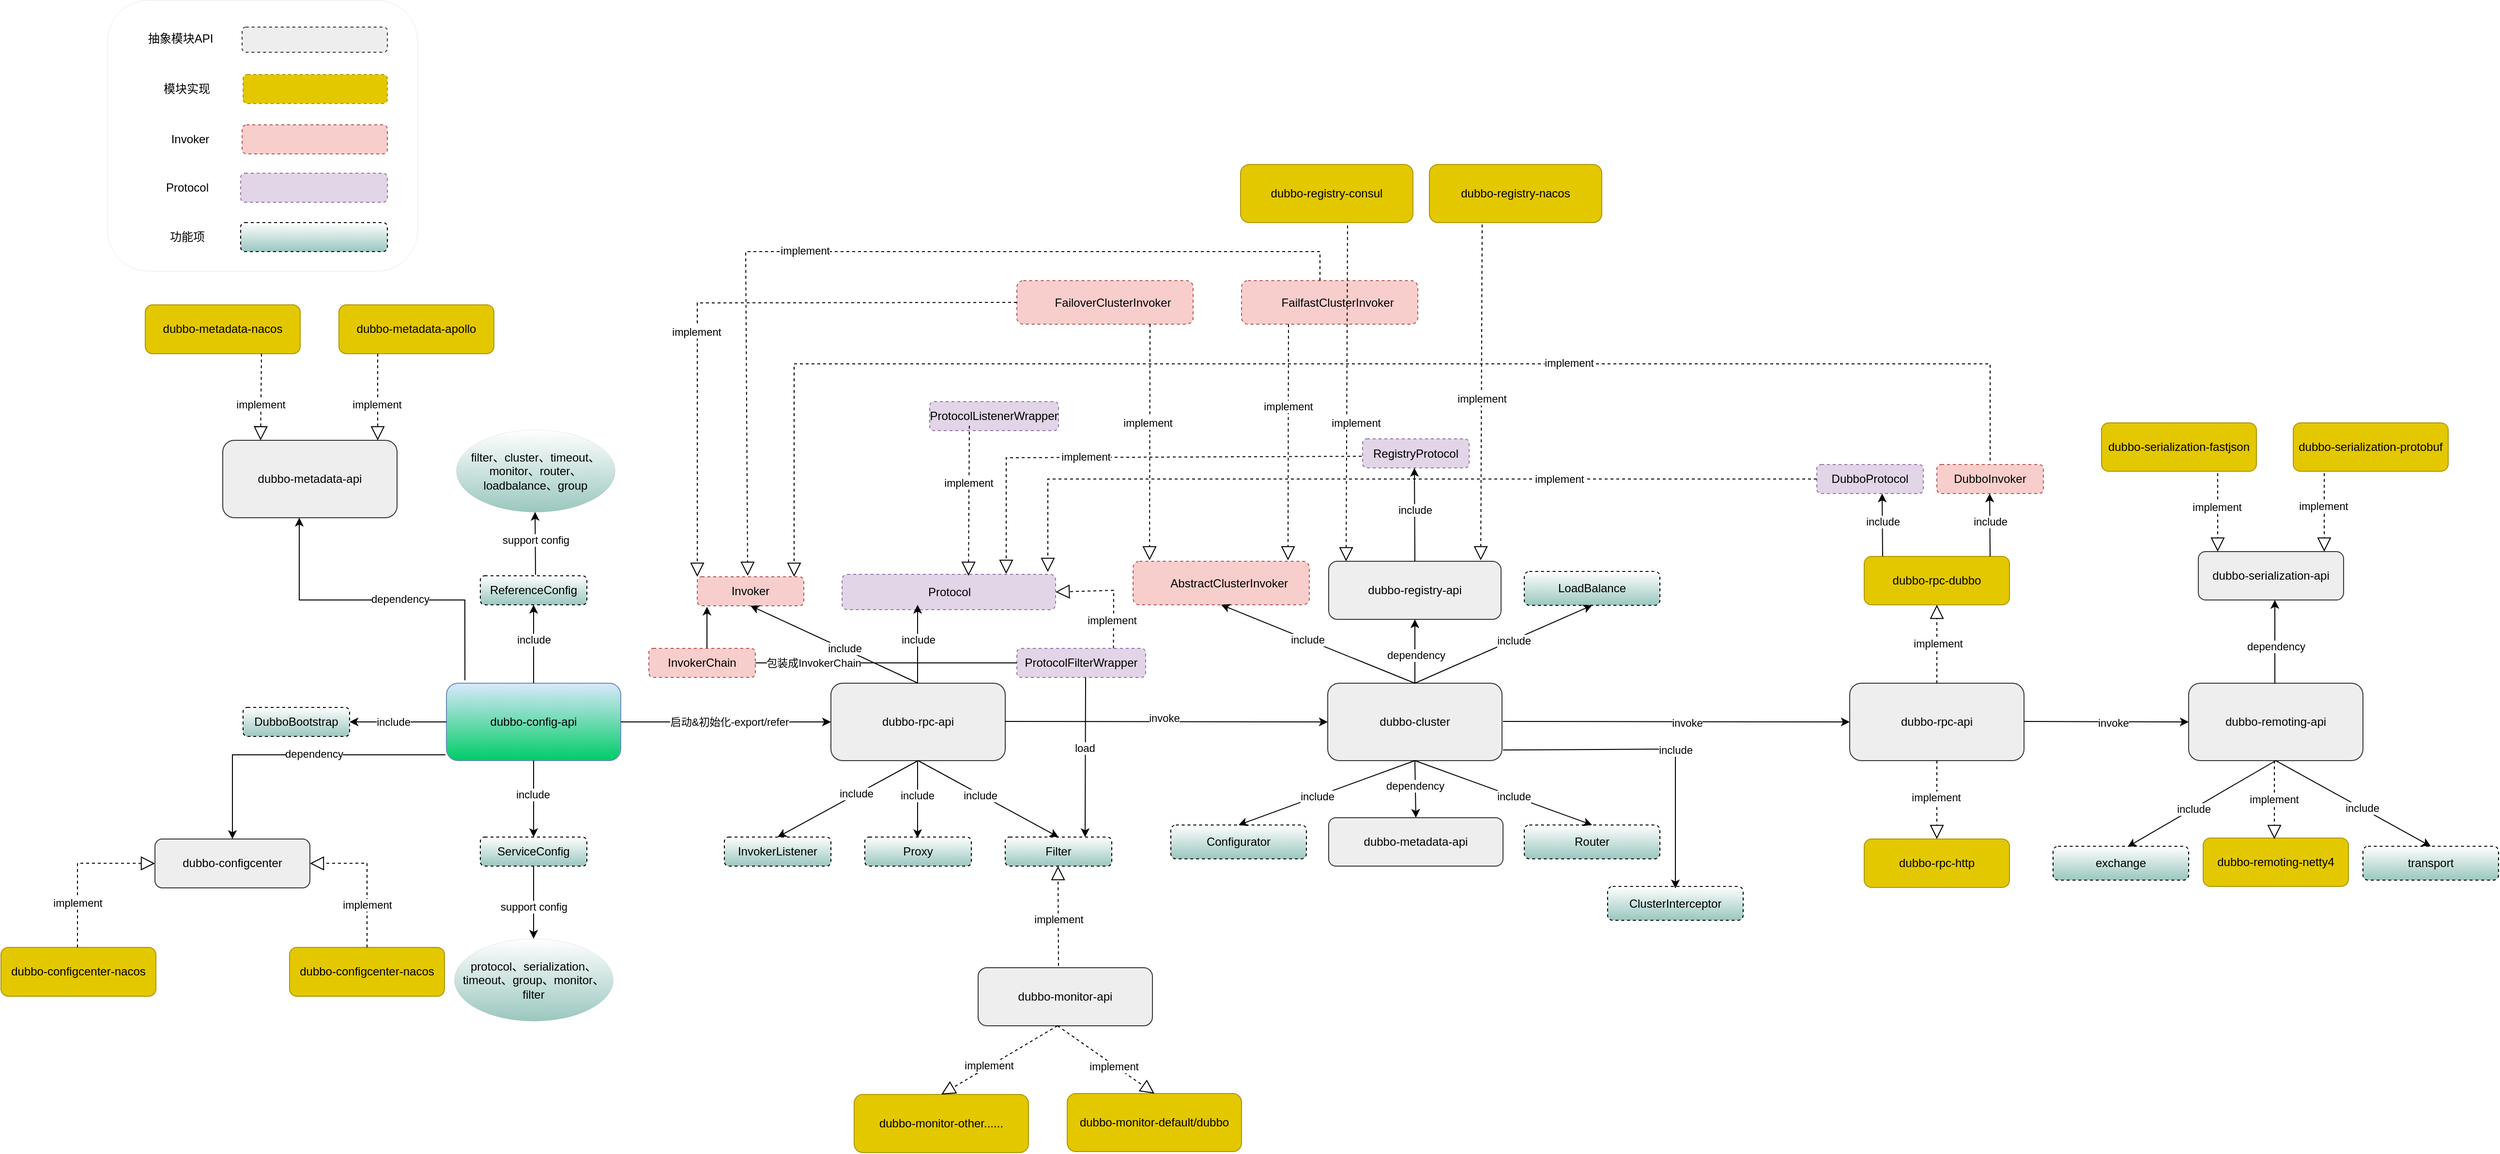 <mxfile version="20.6.0" type="github">
  <diagram id="ZjGpU4D9dsk0vhYfb42c" name="第 1 页">
    <mxGraphModel dx="2843" dy="1129" grid="1" gridSize="10" guides="1" tooltips="1" connect="1" arrows="1" fold="1" page="1" pageScale="1" pageWidth="827" pageHeight="1169" math="0" shadow="0">
      <root>
        <mxCell id="0" />
        <mxCell id="1" parent="0" />
        <mxCell id="iVxKkr2CtesMYXWZ3AcV-189" value="" style="rounded=1;whiteSpace=wrap;html=1;dashed=1;strokeWidth=0;fillColor=none;strokeColor=default;" vertex="1" parent="1">
          <mxGeometry x="31" y="140" width="320" height="280" as="geometry" />
        </mxCell>
        <mxCell id="iVxKkr2CtesMYXWZ3AcV-1" value="dubbo-cluster" style="rounded=1;whiteSpace=wrap;html=1;fillColor=#eeeeee;strokeColor=#36393d;" vertex="1" parent="1">
          <mxGeometry x="1291" y="846" width="180" height="80" as="geometry" />
        </mxCell>
        <mxCell id="iVxKkr2CtesMYXWZ3AcV-4" value="dubbo-config-api" style="rounded=1;whiteSpace=wrap;html=1;fillColor=#dae8fc;strokeColor=#6c8ebf;gradientColor=#00CC66;" vertex="1" parent="1">
          <mxGeometry x="381" y="846" width="180" height="80" as="geometry" />
        </mxCell>
        <mxCell id="iVxKkr2CtesMYXWZ3AcV-5" value="dubbo-configcenter" style="rounded=1;whiteSpace=wrap;html=1;fillColor=#eeeeee;strokeColor=#36393d;" vertex="1" parent="1">
          <mxGeometry x="80" y="1007" width="160" height="50.5" as="geometry" />
        </mxCell>
        <mxCell id="iVxKkr2CtesMYXWZ3AcV-6" value="dubbo-metadata-api" style="rounded=1;whiteSpace=wrap;html=1;fillColor=#eeeeee;strokeColor=#36393d;" vertex="1" parent="1">
          <mxGeometry x="150" y="595" width="180" height="80" as="geometry" />
        </mxCell>
        <mxCell id="iVxKkr2CtesMYXWZ3AcV-9" value="dubbo-rpc-api" style="rounded=1;whiteSpace=wrap;html=1;fillColor=#eeeeee;strokeColor=#36393d;" vertex="1" parent="1">
          <mxGeometry x="1830" y="846" width="180" height="80" as="geometry" />
        </mxCell>
        <mxCell id="iVxKkr2CtesMYXWZ3AcV-10" value="dubbo-rpc-api" style="rounded=1;whiteSpace=wrap;html=1;fillColor=#eeeeee;strokeColor=#36393d;" vertex="1" parent="1">
          <mxGeometry x="778" y="846" width="180" height="80" as="geometry" />
        </mxCell>
        <mxCell id="iVxKkr2CtesMYXWZ3AcV-15" value="ReferenceConfig" style="rounded=1;whiteSpace=wrap;html=1;dashed=1;gradientColor=#9AC7BF;" vertex="1" parent="1">
          <mxGeometry x="416" y="735" width="110" height="30" as="geometry" />
        </mxCell>
        <mxCell id="iVxKkr2CtesMYXWZ3AcV-19" value="" style="endArrow=classic;html=1;rounded=0;exitX=1;exitY=0.5;exitDx=0;exitDy=0;entryX=0;entryY=0.5;entryDx=0;entryDy=0;" edge="1" parent="1" target="iVxKkr2CtesMYXWZ3AcV-10">
          <mxGeometry width="50" height="50" relative="1" as="geometry">
            <mxPoint x="561" y="886" as="sourcePoint" />
            <mxPoint x="671" y="886" as="targetPoint" />
          </mxGeometry>
        </mxCell>
        <mxCell id="iVxKkr2CtesMYXWZ3AcV-93" value="启动&amp;amp;初始化-export/refer" style="edgeLabel;html=1;align=center;verticalAlign=middle;resizable=0;points=[];" vertex="1" connectable="0" parent="iVxKkr2CtesMYXWZ3AcV-19">
          <mxGeometry x="0.032" relative="1" as="geometry">
            <mxPoint as="offset" />
          </mxGeometry>
        </mxCell>
        <mxCell id="iVxKkr2CtesMYXWZ3AcV-20" value="ServiceConfig" style="rounded=1;whiteSpace=wrap;html=1;dashed=1;gradientColor=#9AC7BF;" vertex="1" parent="1">
          <mxGeometry x="416" y="1005" width="110" height="30" as="geometry" />
        </mxCell>
        <mxCell id="iVxKkr2CtesMYXWZ3AcV-21" value="Protocol" style="rounded=1;whiteSpace=wrap;html=1;dashed=1;fillColor=#e1d5e7;strokeColor=#9673a6;" vertex="1" parent="1">
          <mxGeometry x="789.5" y="733.5" width="220.5" height="36.5" as="geometry" />
        </mxCell>
        <mxCell id="iVxKkr2CtesMYXWZ3AcV-22" value="Proxy" style="rounded=1;whiteSpace=wrap;html=1;dashed=1;gradientColor=#9AC7BF;" vertex="1" parent="1">
          <mxGeometry x="813" y="1005" width="110" height="30" as="geometry" />
        </mxCell>
        <mxCell id="iVxKkr2CtesMYXWZ3AcV-23" value="" style="endArrow=classic;html=1;rounded=0;exitX=1;exitY=0.5;exitDx=0;exitDy=0;entryX=0;entryY=0.5;entryDx=0;entryDy=0;" edge="1" parent="1" target="iVxKkr2CtesMYXWZ3AcV-1">
          <mxGeometry width="50" height="50" relative="1" as="geometry">
            <mxPoint x="958" y="885.5" as="sourcePoint" />
            <mxPoint x="1068" y="885.5" as="targetPoint" />
          </mxGeometry>
        </mxCell>
        <mxCell id="iVxKkr2CtesMYXWZ3AcV-94" value="invoke" style="edgeLabel;html=1;align=center;verticalAlign=middle;resizable=0;points=[];" vertex="1" connectable="0" parent="iVxKkr2CtesMYXWZ3AcV-23">
          <mxGeometry x="-0.015" y="4" relative="1" as="geometry">
            <mxPoint as="offset" />
          </mxGeometry>
        </mxCell>
        <mxCell id="iVxKkr2CtesMYXWZ3AcV-25" value="" style="endArrow=classic;html=1;rounded=0;entryX=0.5;entryY=1;entryDx=0;entryDy=0;exitX=0.5;exitY=0;exitDx=0;exitDy=0;" edge="1" parent="1" source="iVxKkr2CtesMYXWZ3AcV-4" target="iVxKkr2CtesMYXWZ3AcV-15">
          <mxGeometry width="50" height="50" relative="1" as="geometry">
            <mxPoint x="461" y="855" as="sourcePoint" />
            <mxPoint x="511" y="805" as="targetPoint" />
          </mxGeometry>
        </mxCell>
        <mxCell id="iVxKkr2CtesMYXWZ3AcV-26" value="include" style="edgeLabel;html=1;align=center;verticalAlign=middle;resizable=0;points=[];" vertex="1" connectable="0" parent="iVxKkr2CtesMYXWZ3AcV-25">
          <mxGeometry x="0.111" relative="1" as="geometry">
            <mxPoint as="offset" />
          </mxGeometry>
        </mxCell>
        <mxCell id="iVxKkr2CtesMYXWZ3AcV-27" value="" style="endArrow=classic;html=1;rounded=0;exitX=0.5;exitY=1;exitDx=0;exitDy=0;entryX=0.5;entryY=0;entryDx=0;entryDy=0;" edge="1" parent="1" source="iVxKkr2CtesMYXWZ3AcV-4" target="iVxKkr2CtesMYXWZ3AcV-20">
          <mxGeometry width="50" height="50" relative="1" as="geometry">
            <mxPoint x="431" y="1055" as="sourcePoint" />
            <mxPoint x="481" y="1005" as="targetPoint" />
          </mxGeometry>
        </mxCell>
        <mxCell id="iVxKkr2CtesMYXWZ3AcV-28" value="include" style="edgeLabel;html=1;align=center;verticalAlign=middle;resizable=0;points=[];" vertex="1" connectable="0" parent="iVxKkr2CtesMYXWZ3AcV-27">
          <mxGeometry x="-0.114" y="-1" relative="1" as="geometry">
            <mxPoint as="offset" />
          </mxGeometry>
        </mxCell>
        <mxCell id="iVxKkr2CtesMYXWZ3AcV-29" value="DubboBootstrap" style="rounded=1;whiteSpace=wrap;html=1;dashed=1;gradientColor=#9AC7BF;" vertex="1" parent="1">
          <mxGeometry x="171" y="871" width="110" height="30" as="geometry" />
        </mxCell>
        <mxCell id="iVxKkr2CtesMYXWZ3AcV-30" value="" style="endArrow=classic;html=1;rounded=0;entryX=1;entryY=0.5;entryDx=0;entryDy=0;exitX=0;exitY=0.5;exitDx=0;exitDy=0;" edge="1" parent="1" source="iVxKkr2CtesMYXWZ3AcV-4" target="iVxKkr2CtesMYXWZ3AcV-29">
          <mxGeometry width="50" height="50" relative="1" as="geometry">
            <mxPoint x="481" y="856" as="sourcePoint" />
            <mxPoint x="481" y="775" as="targetPoint" />
          </mxGeometry>
        </mxCell>
        <mxCell id="iVxKkr2CtesMYXWZ3AcV-31" value="include" style="edgeLabel;html=1;align=center;verticalAlign=middle;resizable=0;points=[];" vertex="1" connectable="0" parent="iVxKkr2CtesMYXWZ3AcV-30">
          <mxGeometry x="0.111" relative="1" as="geometry">
            <mxPoint as="offset" />
          </mxGeometry>
        </mxCell>
        <mxCell id="iVxKkr2CtesMYXWZ3AcV-32" value="" style="endArrow=classic;html=1;rounded=0;entryX=0.5;entryY=1;entryDx=0;entryDy=0;exitX=0.5;exitY=0;exitDx=0;exitDy=0;" edge="1" parent="1">
          <mxGeometry width="50" height="50" relative="1" as="geometry">
            <mxPoint x="867.5" y="846" as="sourcePoint" />
            <mxPoint x="867.5" y="765" as="targetPoint" />
          </mxGeometry>
        </mxCell>
        <mxCell id="iVxKkr2CtesMYXWZ3AcV-33" value="include" style="edgeLabel;html=1;align=center;verticalAlign=middle;resizable=0;points=[];" vertex="1" connectable="0" parent="iVxKkr2CtesMYXWZ3AcV-32">
          <mxGeometry x="0.111" relative="1" as="geometry">
            <mxPoint as="offset" />
          </mxGeometry>
        </mxCell>
        <mxCell id="iVxKkr2CtesMYXWZ3AcV-34" value="" style="endArrow=classic;html=1;rounded=0;exitX=0.5;exitY=1;exitDx=0;exitDy=0;entryX=0.5;entryY=0;entryDx=0;entryDy=0;" edge="1" parent="1">
          <mxGeometry width="50" height="50" relative="1" as="geometry">
            <mxPoint x="867.5" y="927" as="sourcePoint" />
            <mxPoint x="867.5" y="1006" as="targetPoint" />
          </mxGeometry>
        </mxCell>
        <mxCell id="iVxKkr2CtesMYXWZ3AcV-35" value="include" style="edgeLabel;html=1;align=center;verticalAlign=middle;resizable=0;points=[];" vertex="1" connectable="0" parent="iVxKkr2CtesMYXWZ3AcV-34">
          <mxGeometry x="-0.114" y="-1" relative="1" as="geometry">
            <mxPoint as="offset" />
          </mxGeometry>
        </mxCell>
        <mxCell id="iVxKkr2CtesMYXWZ3AcV-36" value="InvokerListener" style="rounded=1;whiteSpace=wrap;html=1;dashed=1;gradientColor=#9AC7BF;" vertex="1" parent="1">
          <mxGeometry x="668" y="1005" width="110" height="30" as="geometry" />
        </mxCell>
        <mxCell id="iVxKkr2CtesMYXWZ3AcV-37" value="" style="endArrow=classic;html=1;rounded=0;entryX=0.5;entryY=0;entryDx=0;entryDy=0;exitX=0.5;exitY=1;exitDx=0;exitDy=0;" edge="1" parent="1" source="iVxKkr2CtesMYXWZ3AcV-10" target="iVxKkr2CtesMYXWZ3AcV-36">
          <mxGeometry width="50" height="50" relative="1" as="geometry">
            <mxPoint x="860" y="930" as="sourcePoint" />
            <mxPoint x="877.5" y="1016" as="targetPoint" />
          </mxGeometry>
        </mxCell>
        <mxCell id="iVxKkr2CtesMYXWZ3AcV-38" value="include" style="edgeLabel;html=1;align=center;verticalAlign=middle;resizable=0;points=[];" vertex="1" connectable="0" parent="iVxKkr2CtesMYXWZ3AcV-37">
          <mxGeometry x="-0.114" y="-1" relative="1" as="geometry">
            <mxPoint as="offset" />
          </mxGeometry>
        </mxCell>
        <mxCell id="iVxKkr2CtesMYXWZ3AcV-39" value="Filter" style="rounded=1;whiteSpace=wrap;html=1;dashed=1;gradientColor=#9AC7BF;" vertex="1" parent="1">
          <mxGeometry x="958" y="1005" width="110" height="30" as="geometry" />
        </mxCell>
        <mxCell id="iVxKkr2CtesMYXWZ3AcV-40" value="" style="endArrow=classic;html=1;rounded=0;entryX=0.5;entryY=0;entryDx=0;entryDy=0;exitX=0.5;exitY=1;exitDx=0;exitDy=0;" edge="1" parent="1" source="iVxKkr2CtesMYXWZ3AcV-10" target="iVxKkr2CtesMYXWZ3AcV-39">
          <mxGeometry width="50" height="50" relative="1" as="geometry">
            <mxPoint x="878" y="936" as="sourcePoint" />
            <mxPoint x="733" y="1015" as="targetPoint" />
          </mxGeometry>
        </mxCell>
        <mxCell id="iVxKkr2CtesMYXWZ3AcV-41" value="include" style="edgeLabel;html=1;align=center;verticalAlign=middle;resizable=0;points=[];" vertex="1" connectable="0" parent="iVxKkr2CtesMYXWZ3AcV-40">
          <mxGeometry x="-0.114" y="-1" relative="1" as="geometry">
            <mxPoint as="offset" />
          </mxGeometry>
        </mxCell>
        <mxCell id="iVxKkr2CtesMYXWZ3AcV-42" value="dubbo-registry-api" style="rounded=1;whiteSpace=wrap;html=1;fillColor=#eeeeee;strokeColor=#36393d;" vertex="1" parent="1">
          <mxGeometry x="1292" y="720" width="178" height="60" as="geometry" />
        </mxCell>
        <mxCell id="iVxKkr2CtesMYXWZ3AcV-43" value="" style="endArrow=classic;html=1;rounded=0;entryX=0.5;entryY=1;entryDx=0;entryDy=0;exitX=0.5;exitY=0;exitDx=0;exitDy=0;" edge="1" parent="1" source="iVxKkr2CtesMYXWZ3AcV-1" target="iVxKkr2CtesMYXWZ3AcV-42">
          <mxGeometry width="50" height="50" relative="1" as="geometry">
            <mxPoint x="1380" y="840" as="sourcePoint" />
            <mxPoint x="1245" y="1015" as="targetPoint" />
          </mxGeometry>
        </mxCell>
        <mxCell id="iVxKkr2CtesMYXWZ3AcV-44" value="dependency" style="edgeLabel;html=1;align=center;verticalAlign=middle;resizable=0;points=[];" vertex="1" connectable="0" parent="iVxKkr2CtesMYXWZ3AcV-43">
          <mxGeometry x="-0.114" y="-1" relative="1" as="geometry">
            <mxPoint as="offset" />
          </mxGeometry>
        </mxCell>
        <mxCell id="iVxKkr2CtesMYXWZ3AcV-45" value="dubbo-metadata-api" style="rounded=1;whiteSpace=wrap;html=1;fillColor=#eeeeee;strokeColor=#36393d;" vertex="1" parent="1">
          <mxGeometry x="1292" y="985" width="180" height="50" as="geometry" />
        </mxCell>
        <mxCell id="iVxKkr2CtesMYXWZ3AcV-46" value="" style="endArrow=classic;html=1;rounded=0;entryX=0.5;entryY=0;entryDx=0;entryDy=0;exitX=0.5;exitY=1;exitDx=0;exitDy=0;" edge="1" parent="1" source="iVxKkr2CtesMYXWZ3AcV-1" target="iVxKkr2CtesMYXWZ3AcV-45">
          <mxGeometry width="50" height="50" relative="1" as="geometry">
            <mxPoint x="1382" y="930" as="sourcePoint" />
            <mxPoint x="1390" y="790" as="targetPoint" />
          </mxGeometry>
        </mxCell>
        <mxCell id="iVxKkr2CtesMYXWZ3AcV-47" value="dependency" style="edgeLabel;html=1;align=center;verticalAlign=middle;resizable=0;points=[];" vertex="1" connectable="0" parent="iVxKkr2CtesMYXWZ3AcV-46">
          <mxGeometry x="-0.114" y="-1" relative="1" as="geometry">
            <mxPoint as="offset" />
          </mxGeometry>
        </mxCell>
        <mxCell id="iVxKkr2CtesMYXWZ3AcV-48" value="&amp;nbsp; &amp;nbsp; &amp;nbsp;AbstractClusterInvoker" style="rounded=1;whiteSpace=wrap;html=1;dashed=1;fillColor=#f8cecc;strokeColor=#b85450;" vertex="1" parent="1">
          <mxGeometry x="1090" y="720" width="182" height="45" as="geometry" />
        </mxCell>
        <mxCell id="iVxKkr2CtesMYXWZ3AcV-49" value="" style="endArrow=classic;html=1;rounded=0;entryX=0.5;entryY=1;entryDx=0;entryDy=0;exitX=0.5;exitY=0;exitDx=0;exitDy=0;" edge="1" parent="1" source="iVxKkr2CtesMYXWZ3AcV-1" target="iVxKkr2CtesMYXWZ3AcV-48">
          <mxGeometry width="50" height="50" relative="1" as="geometry">
            <mxPoint x="1382" y="840" as="sourcePoint" />
            <mxPoint x="989.5" y="775" as="targetPoint" />
          </mxGeometry>
        </mxCell>
        <mxCell id="iVxKkr2CtesMYXWZ3AcV-50" value="include" style="edgeLabel;html=1;align=center;verticalAlign=middle;resizable=0;points=[];" vertex="1" connectable="0" parent="iVxKkr2CtesMYXWZ3AcV-49">
          <mxGeometry x="0.111" relative="1" as="geometry">
            <mxPoint as="offset" />
          </mxGeometry>
        </mxCell>
        <mxCell id="iVxKkr2CtesMYXWZ3AcV-51" value="LoadBalance" style="rounded=1;whiteSpace=wrap;html=1;dashed=1;gradientColor=#9AC7BF;" vertex="1" parent="1">
          <mxGeometry x="1494" y="730.5" width="140" height="35" as="geometry" />
        </mxCell>
        <mxCell id="iVxKkr2CtesMYXWZ3AcV-52" value="" style="endArrow=classic;html=1;rounded=0;entryX=0.5;entryY=1;entryDx=0;entryDy=0;exitX=0.5;exitY=0;exitDx=0;exitDy=0;" edge="1" parent="1" source="iVxKkr2CtesMYXWZ3AcV-1" target="iVxKkr2CtesMYXWZ3AcV-51">
          <mxGeometry width="50" height="50" relative="1" as="geometry">
            <mxPoint x="1391" y="856" as="sourcePoint" />
            <mxPoint x="1212" y="775" as="targetPoint" />
          </mxGeometry>
        </mxCell>
        <mxCell id="iVxKkr2CtesMYXWZ3AcV-53" value="include" style="edgeLabel;html=1;align=center;verticalAlign=middle;resizable=0;points=[];" vertex="1" connectable="0" parent="iVxKkr2CtesMYXWZ3AcV-52">
          <mxGeometry x="0.111" relative="1" as="geometry">
            <mxPoint as="offset" />
          </mxGeometry>
        </mxCell>
        <mxCell id="iVxKkr2CtesMYXWZ3AcV-54" value="Router" style="rounded=1;whiteSpace=wrap;html=1;dashed=1;gradientColor=#9AC7BF;" vertex="1" parent="1">
          <mxGeometry x="1494" y="992.5" width="140" height="35" as="geometry" />
        </mxCell>
        <mxCell id="iVxKkr2CtesMYXWZ3AcV-55" value="" style="endArrow=classic;html=1;rounded=0;entryX=0.5;entryY=0;entryDx=0;entryDy=0;exitX=0.5;exitY=1;exitDx=0;exitDy=0;" edge="1" parent="1" source="iVxKkr2CtesMYXWZ3AcV-1" target="iVxKkr2CtesMYXWZ3AcV-54">
          <mxGeometry width="50" height="50" relative="1" as="geometry">
            <mxPoint x="1382" y="930" as="sourcePoint" />
            <mxPoint x="1574" y="775.5" as="targetPoint" />
          </mxGeometry>
        </mxCell>
        <mxCell id="iVxKkr2CtesMYXWZ3AcV-56" value="include" style="edgeLabel;html=1;align=center;verticalAlign=middle;resizable=0;points=[];" vertex="1" connectable="0" parent="iVxKkr2CtesMYXWZ3AcV-55">
          <mxGeometry x="0.111" relative="1" as="geometry">
            <mxPoint as="offset" />
          </mxGeometry>
        </mxCell>
        <mxCell id="iVxKkr2CtesMYXWZ3AcV-57" value="Configurator" style="rounded=1;whiteSpace=wrap;html=1;dashed=1;gradientColor=#9AC7BF;" vertex="1" parent="1">
          <mxGeometry x="1129" y="992.5" width="140" height="35" as="geometry" />
        </mxCell>
        <mxCell id="iVxKkr2CtesMYXWZ3AcV-58" value="" style="endArrow=classic;html=1;rounded=0;entryX=0.5;entryY=0;entryDx=0;entryDy=0;exitX=0.5;exitY=1;exitDx=0;exitDy=0;" edge="1" parent="1" source="iVxKkr2CtesMYXWZ3AcV-1" target="iVxKkr2CtesMYXWZ3AcV-57">
          <mxGeometry width="50" height="50" relative="1" as="geometry">
            <mxPoint x="1391" y="936" as="sourcePoint" />
            <mxPoint x="1574" y="1002.5" as="targetPoint" />
          </mxGeometry>
        </mxCell>
        <mxCell id="iVxKkr2CtesMYXWZ3AcV-59" value="include" style="edgeLabel;html=1;align=center;verticalAlign=middle;resizable=0;points=[];" vertex="1" connectable="0" parent="iVxKkr2CtesMYXWZ3AcV-58">
          <mxGeometry x="0.111" relative="1" as="geometry">
            <mxPoint as="offset" />
          </mxGeometry>
        </mxCell>
        <mxCell id="iVxKkr2CtesMYXWZ3AcV-60" value="ClusterInterceptor" style="rounded=1;whiteSpace=wrap;html=1;dashed=1;gradientColor=#9AC7BF;" vertex="1" parent="1">
          <mxGeometry x="1580" y="1056" width="140" height="35" as="geometry" />
        </mxCell>
        <mxCell id="iVxKkr2CtesMYXWZ3AcV-61" value="" style="endArrow=classic;html=1;rounded=0;exitX=1.006;exitY=0.888;exitDx=0;exitDy=0;exitPerimeter=0;" edge="1" parent="1">
          <mxGeometry width="50" height="50" relative="1" as="geometry">
            <mxPoint x="1472.08" y="915.04" as="sourcePoint" />
            <mxPoint x="1650" y="1058" as="targetPoint" />
            <Array as="points">
              <mxPoint x="1650" y="914" />
            </Array>
          </mxGeometry>
        </mxCell>
        <mxCell id="iVxKkr2CtesMYXWZ3AcV-62" value="include" style="edgeLabel;html=1;align=center;verticalAlign=middle;resizable=0;points=[];" vertex="1" connectable="0" parent="iVxKkr2CtesMYXWZ3AcV-61">
          <mxGeometry x="0.111" relative="1" as="geometry">
            <mxPoint as="offset" />
          </mxGeometry>
        </mxCell>
        <mxCell id="iVxKkr2CtesMYXWZ3AcV-63" value="" style="endArrow=classic;html=1;rounded=0;exitX=1;exitY=0.5;exitDx=0;exitDy=0;entryX=0;entryY=0.5;entryDx=0;entryDy=0;" edge="1" parent="1" target="iVxKkr2CtesMYXWZ3AcV-9">
          <mxGeometry width="50" height="50" relative="1" as="geometry">
            <mxPoint x="1472" y="885.5" as="sourcePoint" />
            <mxPoint x="1805" y="886" as="targetPoint" />
          </mxGeometry>
        </mxCell>
        <mxCell id="iVxKkr2CtesMYXWZ3AcV-95" value="invoke" style="edgeLabel;html=1;align=center;verticalAlign=middle;resizable=0;points=[];" vertex="1" connectable="0" parent="iVxKkr2CtesMYXWZ3AcV-63">
          <mxGeometry x="0.061" y="-1" relative="1" as="geometry">
            <mxPoint as="offset" />
          </mxGeometry>
        </mxCell>
        <mxCell id="iVxKkr2CtesMYXWZ3AcV-64" value="dubbo-remoting-api" style="rounded=1;whiteSpace=wrap;html=1;fillColor=#eeeeee;strokeColor=#36393d;" vertex="1" parent="1">
          <mxGeometry x="2180" y="846" width="180" height="80" as="geometry" />
        </mxCell>
        <mxCell id="iVxKkr2CtesMYXWZ3AcV-65" value="" style="endArrow=classic;html=1;rounded=0;exitX=0.5;exitY=0;exitDx=0;exitDy=0;" edge="1" parent="1">
          <mxGeometry width="50" height="50" relative="1" as="geometry">
            <mxPoint x="2269" y="846" as="sourcePoint" />
            <mxPoint x="2269" y="760" as="targetPoint" />
          </mxGeometry>
        </mxCell>
        <mxCell id="iVxKkr2CtesMYXWZ3AcV-66" value="dependency" style="edgeLabel;html=1;align=center;verticalAlign=middle;resizable=0;points=[];" vertex="1" connectable="0" parent="iVxKkr2CtesMYXWZ3AcV-65">
          <mxGeometry x="-0.114" y="-1" relative="1" as="geometry">
            <mxPoint as="offset" />
          </mxGeometry>
        </mxCell>
        <mxCell id="iVxKkr2CtesMYXWZ3AcV-67" value="" style="endArrow=classic;html=1;rounded=0;exitX=1;exitY=0.5;exitDx=0;exitDy=0;entryX=0;entryY=0.5;entryDx=0;entryDy=0;" edge="1" parent="1" target="iVxKkr2CtesMYXWZ3AcV-64">
          <mxGeometry width="50" height="50" relative="1" as="geometry">
            <mxPoint x="2010" y="885.5" as="sourcePoint" />
            <mxPoint x="2368" y="886" as="targetPoint" />
          </mxGeometry>
        </mxCell>
        <mxCell id="iVxKkr2CtesMYXWZ3AcV-96" value="invoke" style="edgeLabel;html=1;align=center;verticalAlign=middle;resizable=0;points=[];" vertex="1" connectable="0" parent="iVxKkr2CtesMYXWZ3AcV-67">
          <mxGeometry x="0.082" y="-1" relative="1" as="geometry">
            <mxPoint as="offset" />
          </mxGeometry>
        </mxCell>
        <mxCell id="iVxKkr2CtesMYXWZ3AcV-68" value="dubbo-rpc-dubbo" style="rounded=1;whiteSpace=wrap;html=1;fillColor=#e3c800;fontColor=#000000;strokeColor=#B09500;" vertex="1" parent="1">
          <mxGeometry x="1845" y="715" width="150" height="50" as="geometry" />
        </mxCell>
        <mxCell id="iVxKkr2CtesMYXWZ3AcV-69" value="dubbo-rpc-http" style="rounded=1;whiteSpace=wrap;html=1;fillColor=#e3c800;fontColor=#000000;strokeColor=#B09500;" vertex="1" parent="1">
          <mxGeometry x="1845" y="1007" width="150" height="50" as="geometry" />
        </mxCell>
        <mxCell id="iVxKkr2CtesMYXWZ3AcV-71" value="" style="endArrow=block;dashed=1;endFill=0;endSize=12;html=1;rounded=0;entryX=0.5;entryY=1;entryDx=0;entryDy=0;exitX=0.5;exitY=0;exitDx=0;exitDy=0;" edge="1" parent="1" source="iVxKkr2CtesMYXWZ3AcV-9" target="iVxKkr2CtesMYXWZ3AcV-68">
          <mxGeometry width="160" relative="1" as="geometry">
            <mxPoint x="1920" y="840" as="sourcePoint" />
            <mxPoint x="2080" y="840" as="targetPoint" />
          </mxGeometry>
        </mxCell>
        <mxCell id="iVxKkr2CtesMYXWZ3AcV-72" value="implement" style="edgeLabel;html=1;align=center;verticalAlign=middle;resizable=0;points=[];" vertex="1" connectable="0" parent="iVxKkr2CtesMYXWZ3AcV-71">
          <mxGeometry x="0.173" y="-1" relative="1" as="geometry">
            <mxPoint y="6" as="offset" />
          </mxGeometry>
        </mxCell>
        <mxCell id="iVxKkr2CtesMYXWZ3AcV-73" value="" style="endArrow=block;dashed=1;endFill=0;endSize=12;html=1;rounded=0;entryX=0.5;entryY=0;entryDx=0;entryDy=0;exitX=0.5;exitY=1;exitDx=0;exitDy=0;" edge="1" parent="1" source="iVxKkr2CtesMYXWZ3AcV-9" target="iVxKkr2CtesMYXWZ3AcV-69">
          <mxGeometry width="160" relative="1" as="geometry">
            <mxPoint x="1920" y="930" as="sourcePoint" />
            <mxPoint x="1930" y="775" as="targetPoint" />
          </mxGeometry>
        </mxCell>
        <mxCell id="iVxKkr2CtesMYXWZ3AcV-74" value="implement" style="edgeLabel;html=1;align=center;verticalAlign=middle;resizable=0;points=[];" vertex="1" connectable="0" parent="iVxKkr2CtesMYXWZ3AcV-73">
          <mxGeometry x="0.173" y="-1" relative="1" as="geometry">
            <mxPoint y="-10" as="offset" />
          </mxGeometry>
        </mxCell>
        <mxCell id="iVxKkr2CtesMYXWZ3AcV-76" value="dubbo-remoting-netty4" style="rounded=1;whiteSpace=wrap;html=1;fillColor=#e3c800;fontColor=#000000;strokeColor=#B09500;" vertex="1" parent="1">
          <mxGeometry x="2195" y="1006" width="150" height="50" as="geometry" />
        </mxCell>
        <mxCell id="iVxKkr2CtesMYXWZ3AcV-77" value="" style="endArrow=block;dashed=1;endFill=0;endSize=12;html=1;rounded=0;entryX=0.5;entryY=0;entryDx=0;entryDy=0;exitX=0.5;exitY=1;exitDx=0;exitDy=0;" edge="1" parent="1">
          <mxGeometry width="160" relative="1" as="geometry">
            <mxPoint x="2268.5" y="926" as="sourcePoint" />
            <mxPoint x="2268.5" y="1007" as="targetPoint" />
          </mxGeometry>
        </mxCell>
        <mxCell id="iVxKkr2CtesMYXWZ3AcV-78" value="implement" style="edgeLabel;html=1;align=center;verticalAlign=middle;resizable=0;points=[];" vertex="1" connectable="0" parent="iVxKkr2CtesMYXWZ3AcV-77">
          <mxGeometry x="0.173" y="-1" relative="1" as="geometry">
            <mxPoint y="-8" as="offset" />
          </mxGeometry>
        </mxCell>
        <mxCell id="iVxKkr2CtesMYXWZ3AcV-79" value="dubbo-serialization-api" style="rounded=1;whiteSpace=wrap;html=1;fillColor=#eeeeee;strokeColor=#36393d;" vertex="1" parent="1">
          <mxGeometry x="2190" y="710" width="150" height="50" as="geometry" />
        </mxCell>
        <mxCell id="iVxKkr2CtesMYXWZ3AcV-81" value="exchange" style="rounded=1;whiteSpace=wrap;html=1;dashed=1;gradientColor=#9AC7BF;" vertex="1" parent="1">
          <mxGeometry x="2040" y="1014.5" width="140" height="35" as="geometry" />
        </mxCell>
        <mxCell id="iVxKkr2CtesMYXWZ3AcV-82" value="" style="endArrow=classic;html=1;rounded=0;entryX=0.55;entryY=0.014;entryDx=0;entryDy=0;exitX=0.5;exitY=1;exitDx=0;exitDy=0;entryPerimeter=0;" edge="1" parent="1" source="iVxKkr2CtesMYXWZ3AcV-64" target="iVxKkr2CtesMYXWZ3AcV-81">
          <mxGeometry width="50" height="50" relative="1" as="geometry">
            <mxPoint x="1391" y="936" as="sourcePoint" />
            <mxPoint x="1574" y="1002.5" as="targetPoint" />
          </mxGeometry>
        </mxCell>
        <mxCell id="iVxKkr2CtesMYXWZ3AcV-83" value="include" style="edgeLabel;html=1;align=center;verticalAlign=middle;resizable=0;points=[];" vertex="1" connectable="0" parent="iVxKkr2CtesMYXWZ3AcV-82">
          <mxGeometry x="0.111" relative="1" as="geometry">
            <mxPoint as="offset" />
          </mxGeometry>
        </mxCell>
        <mxCell id="iVxKkr2CtesMYXWZ3AcV-84" value="transport" style="rounded=1;whiteSpace=wrap;html=1;dashed=1;gradientColor=#9AC7BF;" vertex="1" parent="1">
          <mxGeometry x="2360" y="1014.5" width="140" height="35" as="geometry" />
        </mxCell>
        <mxCell id="iVxKkr2CtesMYXWZ3AcV-85" value="" style="endArrow=classic;html=1;rounded=0;entryX=0.5;entryY=0;entryDx=0;entryDy=0;exitX=0.5;exitY=1;exitDx=0;exitDy=0;" edge="1" parent="1" source="iVxKkr2CtesMYXWZ3AcV-64" target="iVxKkr2CtesMYXWZ3AcV-84">
          <mxGeometry width="50" height="50" relative="1" as="geometry">
            <mxPoint x="2280" y="936" as="sourcePoint" />
            <mxPoint x="2127" y="1024.99" as="targetPoint" />
          </mxGeometry>
        </mxCell>
        <mxCell id="iVxKkr2CtesMYXWZ3AcV-86" value="include" style="edgeLabel;html=1;align=center;verticalAlign=middle;resizable=0;points=[];" vertex="1" connectable="0" parent="iVxKkr2CtesMYXWZ3AcV-85">
          <mxGeometry x="0.111" relative="1" as="geometry">
            <mxPoint as="offset" />
          </mxGeometry>
        </mxCell>
        <mxCell id="iVxKkr2CtesMYXWZ3AcV-87" value="filter、cluster、timeout、monitor、router、loadbalance、group" style="ellipse;whiteSpace=wrap;html=1;strokeWidth=0;gradientColor=#9AC7BF;" vertex="1" parent="1">
          <mxGeometry x="391" y="584" width="164" height="85" as="geometry" />
        </mxCell>
        <mxCell id="iVxKkr2CtesMYXWZ3AcV-88" value="protocol、serialization、timeout、group、monitor、filter" style="ellipse;whiteSpace=wrap;html=1;strokeWidth=0;gradientColor=#9AC7BF;" vertex="1" parent="1">
          <mxGeometry x="389" y="1110" width="164" height="85" as="geometry" />
        </mxCell>
        <mxCell id="iVxKkr2CtesMYXWZ3AcV-89" value="" style="endArrow=classic;html=1;rounded=0;entryX=0.5;entryY=1;entryDx=0;entryDy=0;" edge="1" parent="1">
          <mxGeometry width="50" height="50" relative="1" as="geometry">
            <mxPoint x="473" y="734" as="sourcePoint" />
            <mxPoint x="472.5" y="669" as="targetPoint" />
          </mxGeometry>
        </mxCell>
        <mxCell id="iVxKkr2CtesMYXWZ3AcV-90" value="support config" style="edgeLabel;html=1;align=center;verticalAlign=middle;resizable=0;points=[];" vertex="1" connectable="0" parent="iVxKkr2CtesMYXWZ3AcV-89">
          <mxGeometry x="0.111" relative="1" as="geometry">
            <mxPoint as="offset" />
          </mxGeometry>
        </mxCell>
        <mxCell id="iVxKkr2CtesMYXWZ3AcV-91" value="" style="endArrow=classic;html=1;rounded=0;entryX=0.5;entryY=0;entryDx=0;entryDy=0;exitX=0.5;exitY=1;exitDx=0;exitDy=0;" edge="1" parent="1" source="iVxKkr2CtesMYXWZ3AcV-20" target="iVxKkr2CtesMYXWZ3AcV-88">
          <mxGeometry width="50" height="50" relative="1" as="geometry">
            <mxPoint x="540.5" y="1085" as="sourcePoint" />
            <mxPoint x="540" y="1020" as="targetPoint" />
          </mxGeometry>
        </mxCell>
        <mxCell id="iVxKkr2CtesMYXWZ3AcV-92" value="support config" style="edgeLabel;html=1;align=center;verticalAlign=middle;resizable=0;points=[];" vertex="1" connectable="0" parent="iVxKkr2CtesMYXWZ3AcV-91">
          <mxGeometry x="0.111" relative="1" as="geometry">
            <mxPoint as="offset" />
          </mxGeometry>
        </mxCell>
        <mxCell id="iVxKkr2CtesMYXWZ3AcV-97" value="dubbo-monitor-api" style="rounded=1;whiteSpace=wrap;html=1;fillColor=#eeeeee;strokeColor=#36393d;" vertex="1" parent="1">
          <mxGeometry x="930" y="1140" width="180" height="60" as="geometry" />
        </mxCell>
        <mxCell id="iVxKkr2CtesMYXWZ3AcV-100" value="dubbo-monitor-default/dubbo" style="rounded=1;whiteSpace=wrap;html=1;fillColor=#e3c800;fontColor=#000000;strokeColor=#B09500;" vertex="1" parent="1">
          <mxGeometry x="1022" y="1270" width="180" height="60" as="geometry" />
        </mxCell>
        <mxCell id="iVxKkr2CtesMYXWZ3AcV-103" value="dubbo-monitor-other......" style="rounded=1;whiteSpace=wrap;html=1;fillColor=#e3c800;fontColor=#000000;strokeColor=#B09500;" vertex="1" parent="1">
          <mxGeometry x="802" y="1271" width="180" height="60" as="geometry" />
        </mxCell>
        <mxCell id="iVxKkr2CtesMYXWZ3AcV-106" value="RegistryProtocol" style="rounded=1;whiteSpace=wrap;html=1;dashed=1;fillColor=#e1d5e7;strokeColor=#9673a6;" vertex="1" parent="1">
          <mxGeometry x="1327" y="593.5" width="110" height="30" as="geometry" />
        </mxCell>
        <mxCell id="iVxKkr2CtesMYXWZ3AcV-107" value="DubboProtocol" style="rounded=1;whiteSpace=wrap;html=1;dashed=1;fillColor=#e1d5e7;strokeColor=#9673a6;" vertex="1" parent="1">
          <mxGeometry x="1796" y="620" width="110" height="30" as="geometry" />
        </mxCell>
        <mxCell id="iVxKkr2CtesMYXWZ3AcV-108" value="ProtocolFilterWrapper" style="rounded=1;whiteSpace=wrap;html=1;dashed=1;fillColor=#e1d5e7;strokeColor=#9673a6;" vertex="1" parent="1">
          <mxGeometry x="970" y="810" width="133" height="30" as="geometry" />
        </mxCell>
        <mxCell id="iVxKkr2CtesMYXWZ3AcV-109" value="ProtocolListenerWrapper" style="rounded=1;whiteSpace=wrap;html=1;dashed=1;fillColor=#e1d5e7;strokeColor=#9673a6;" vertex="1" parent="1">
          <mxGeometry x="880" y="555" width="133" height="30" as="geometry" />
        </mxCell>
        <mxCell id="iVxKkr2CtesMYXWZ3AcV-110" value="Invoker" style="rounded=1;whiteSpace=wrap;html=1;dashed=1;fillColor=#f8cecc;strokeColor=#b85450;" vertex="1" parent="1">
          <mxGeometry x="640" y="736" width="110" height="30" as="geometry" />
        </mxCell>
        <mxCell id="iVxKkr2CtesMYXWZ3AcV-111" value="" style="endArrow=classic;html=1;rounded=0;entryX=0.5;entryY=1;entryDx=0;entryDy=0;exitX=0.5;exitY=0;exitDx=0;exitDy=0;" edge="1" parent="1" source="iVxKkr2CtesMYXWZ3AcV-10" target="iVxKkr2CtesMYXWZ3AcV-110">
          <mxGeometry width="50" height="50" relative="1" as="geometry">
            <mxPoint x="878" y="936" as="sourcePoint" />
            <mxPoint x="733" y="1015" as="targetPoint" />
          </mxGeometry>
        </mxCell>
        <mxCell id="iVxKkr2CtesMYXWZ3AcV-112" value="include" style="edgeLabel;html=1;align=center;verticalAlign=middle;resizable=0;points=[];" vertex="1" connectable="0" parent="iVxKkr2CtesMYXWZ3AcV-111">
          <mxGeometry x="-0.114" y="-1" relative="1" as="geometry">
            <mxPoint as="offset" />
          </mxGeometry>
        </mxCell>
        <mxCell id="iVxKkr2CtesMYXWZ3AcV-114" value="" style="endArrow=block;dashed=1;endFill=0;endSize=12;html=1;rounded=0;entryX=0.5;entryY=1;entryDx=0;entryDy=0;exitX=0.461;exitY=-0.033;exitDx=0;exitDy=0;exitPerimeter=0;" edge="1" parent="1" source="iVxKkr2CtesMYXWZ3AcV-97">
          <mxGeometry width="160" relative="1" as="geometry">
            <mxPoint x="1012.5" y="1116" as="sourcePoint" />
            <mxPoint x="1012.5" y="1035" as="targetPoint" />
          </mxGeometry>
        </mxCell>
        <mxCell id="iVxKkr2CtesMYXWZ3AcV-115" value="implement" style="edgeLabel;html=1;align=center;verticalAlign=middle;resizable=0;points=[];" vertex="1" connectable="0" parent="iVxKkr2CtesMYXWZ3AcV-114">
          <mxGeometry x="0.173" y="-1" relative="1" as="geometry">
            <mxPoint x="-1" y="12" as="offset" />
          </mxGeometry>
        </mxCell>
        <mxCell id="iVxKkr2CtesMYXWZ3AcV-116" value="" style="endArrow=block;dashed=1;endFill=0;endSize=12;html=1;rounded=0;entryX=0.5;entryY=0;entryDx=0;entryDy=0;exitX=0.5;exitY=1;exitDx=0;exitDy=0;" edge="1" parent="1" target="iVxKkr2CtesMYXWZ3AcV-103">
          <mxGeometry width="160" relative="1" as="geometry">
            <mxPoint x="1012" y="1200" as="sourcePoint" />
            <mxPoint x="901" y="1240" as="targetPoint" />
          </mxGeometry>
        </mxCell>
        <mxCell id="iVxKkr2CtesMYXWZ3AcV-117" value="implement" style="edgeLabel;html=1;align=center;verticalAlign=middle;resizable=0;points=[];" vertex="1" connectable="0" parent="iVxKkr2CtesMYXWZ3AcV-116">
          <mxGeometry x="0.173" y="-1" relative="1" as="geometry">
            <mxPoint as="offset" />
          </mxGeometry>
        </mxCell>
        <mxCell id="iVxKkr2CtesMYXWZ3AcV-118" value="" style="endArrow=block;dashed=1;endFill=0;endSize=12;html=1;rounded=0;entryX=0.5;entryY=0;entryDx=0;entryDy=0;exitX=0.5;exitY=1;exitDx=0;exitDy=0;" edge="1" parent="1" target="iVxKkr2CtesMYXWZ3AcV-100">
          <mxGeometry width="160" relative="1" as="geometry">
            <mxPoint x="1012" y="1200" as="sourcePoint" />
            <mxPoint x="902" y="1281" as="targetPoint" />
          </mxGeometry>
        </mxCell>
        <mxCell id="iVxKkr2CtesMYXWZ3AcV-119" value="implement" style="edgeLabel;html=1;align=center;verticalAlign=middle;resizable=0;points=[];" vertex="1" connectable="0" parent="iVxKkr2CtesMYXWZ3AcV-118">
          <mxGeometry x="0.173" y="-1" relative="1" as="geometry">
            <mxPoint as="offset" />
          </mxGeometry>
        </mxCell>
        <mxCell id="iVxKkr2CtesMYXWZ3AcV-122" value="" style="endArrow=block;dashed=1;endFill=0;endSize=12;html=1;rounded=0;exitX=0;exitY=0.5;exitDx=0;exitDy=0;" edge="1" parent="1" source="iVxKkr2CtesMYXWZ3AcV-107">
          <mxGeometry width="160" relative="1" as="geometry">
            <mxPoint x="1002" y="658" as="sourcePoint" />
            <mxPoint x="1002" y="731" as="targetPoint" />
            <Array as="points">
              <mxPoint x="1002" y="635" />
            </Array>
          </mxGeometry>
        </mxCell>
        <mxCell id="iVxKkr2CtesMYXWZ3AcV-123" value="implement" style="edgeLabel;html=1;align=center;verticalAlign=middle;resizable=0;points=[];" vertex="1" connectable="0" parent="iVxKkr2CtesMYXWZ3AcV-122">
          <mxGeometry x="0.173" y="-1" relative="1" as="geometry">
            <mxPoint x="256" y="1" as="offset" />
          </mxGeometry>
        </mxCell>
        <mxCell id="iVxKkr2CtesMYXWZ3AcV-124" value="" style="endArrow=block;dashed=1;endFill=0;endSize=12;html=1;rounded=0;exitX=0;exitY=0.5;exitDx=0;exitDy=0;" edge="1" parent="1">
          <mxGeometry width="160" relative="1" as="geometry">
            <mxPoint x="1326" y="611.5" as="sourcePoint" />
            <mxPoint x="959" y="733" as="targetPoint" />
            <Array as="points">
              <mxPoint x="959" y="613" />
            </Array>
          </mxGeometry>
        </mxCell>
        <mxCell id="iVxKkr2CtesMYXWZ3AcV-125" value="implement" style="edgeLabel;html=1;align=center;verticalAlign=middle;resizable=0;points=[];" vertex="1" connectable="0" parent="iVxKkr2CtesMYXWZ3AcV-124">
          <mxGeometry x="0.173" y="-1" relative="1" as="geometry">
            <mxPoint as="offset" />
          </mxGeometry>
        </mxCell>
        <mxCell id="iVxKkr2CtesMYXWZ3AcV-126" value="" style="endArrow=block;dashed=1;endFill=0;endSize=12;html=1;rounded=0;exitX=0.308;exitY=1;exitDx=0;exitDy=0;entryX=0.592;entryY=0.178;entryDx=0;entryDy=0;entryPerimeter=0;exitPerimeter=0;" edge="1" parent="1">
          <mxGeometry width="160" relative="1" as="geometry">
            <mxPoint x="920.964" y="580" as="sourcePoint" />
            <mxPoint x="920.036" y="734.997" as="targetPoint" />
          </mxGeometry>
        </mxCell>
        <mxCell id="iVxKkr2CtesMYXWZ3AcV-127" value="implement" style="edgeLabel;html=1;align=center;verticalAlign=middle;resizable=0;points=[];" vertex="1" connectable="0" parent="iVxKkr2CtesMYXWZ3AcV-126">
          <mxGeometry x="0.173" y="-1" relative="1" as="geometry">
            <mxPoint y="-32" as="offset" />
          </mxGeometry>
        </mxCell>
        <mxCell id="iVxKkr2CtesMYXWZ3AcV-128" value="" style="endArrow=block;dashed=1;endFill=0;endSize=12;html=1;rounded=0;exitX=0.75;exitY=0;exitDx=0;exitDy=0;entryX=1;entryY=0.5;entryDx=0;entryDy=0;" edge="1" parent="1" source="iVxKkr2CtesMYXWZ3AcV-108" target="iVxKkr2CtesMYXWZ3AcV-21">
          <mxGeometry width="160" relative="1" as="geometry">
            <mxPoint x="793.5" y="584" as="sourcePoint" />
            <mxPoint x="849.625" y="733.5" as="targetPoint" />
            <Array as="points">
              <mxPoint x="1070" y="750" />
            </Array>
          </mxGeometry>
        </mxCell>
        <mxCell id="iVxKkr2CtesMYXWZ3AcV-129" value="implement" style="edgeLabel;html=1;align=center;verticalAlign=middle;resizable=0;points=[];" vertex="1" connectable="0" parent="iVxKkr2CtesMYXWZ3AcV-128">
          <mxGeometry x="0.173" y="-1" relative="1" as="geometry">
            <mxPoint x="8" y="31" as="offset" />
          </mxGeometry>
        </mxCell>
        <mxCell id="iVxKkr2CtesMYXWZ3AcV-131" value="DubboInvoker" style="rounded=1;whiteSpace=wrap;html=1;dashed=1;fillColor=#f8cecc;strokeColor=#b85450;" vertex="1" parent="1">
          <mxGeometry x="1920" y="620" width="110" height="30" as="geometry" />
        </mxCell>
        <mxCell id="iVxKkr2CtesMYXWZ3AcV-132" value="" style="endArrow=classic;html=1;rounded=0;entryX=0.5;entryY=1;entryDx=0;entryDy=0;exitX=0.5;exitY=0;exitDx=0;exitDy=0;" edge="1" parent="1">
          <mxGeometry width="50" height="50" relative="1" as="geometry">
            <mxPoint x="1975" y="715" as="sourcePoint" />
            <mxPoint x="1974.5" y="650" as="targetPoint" />
          </mxGeometry>
        </mxCell>
        <mxCell id="iVxKkr2CtesMYXWZ3AcV-133" value="include" style="edgeLabel;html=1;align=center;verticalAlign=middle;resizable=0;points=[];" vertex="1" connectable="0" parent="iVxKkr2CtesMYXWZ3AcV-132">
          <mxGeometry x="0.111" relative="1" as="geometry">
            <mxPoint as="offset" />
          </mxGeometry>
        </mxCell>
        <mxCell id="iVxKkr2CtesMYXWZ3AcV-134" value="" style="endArrow=classic;html=1;rounded=0;entryX=0.5;entryY=1;entryDx=0;entryDy=0;exitX=0.5;exitY=0;exitDx=0;exitDy=0;" edge="1" parent="1">
          <mxGeometry width="50" height="50" relative="1" as="geometry">
            <mxPoint x="1864" y="715" as="sourcePoint" />
            <mxPoint x="1863.5" y="650" as="targetPoint" />
          </mxGeometry>
        </mxCell>
        <mxCell id="iVxKkr2CtesMYXWZ3AcV-135" value="include" style="edgeLabel;html=1;align=center;verticalAlign=middle;resizable=0;points=[];" vertex="1" connectable="0" parent="iVxKkr2CtesMYXWZ3AcV-134">
          <mxGeometry x="0.111" relative="1" as="geometry">
            <mxPoint as="offset" />
          </mxGeometry>
        </mxCell>
        <mxCell id="iVxKkr2CtesMYXWZ3AcV-138" value="" style="endArrow=classic;html=1;rounded=0;entryX=0.5;entryY=1;entryDx=0;entryDy=0;exitX=0.5;exitY=0;exitDx=0;exitDy=0;" edge="1" parent="1" source="iVxKkr2CtesMYXWZ3AcV-42">
          <mxGeometry width="50" height="50" relative="1" as="geometry">
            <mxPoint x="1381" y="688.5" as="sourcePoint" />
            <mxPoint x="1380.5" y="623.5" as="targetPoint" />
          </mxGeometry>
        </mxCell>
        <mxCell id="iVxKkr2CtesMYXWZ3AcV-139" value="include" style="edgeLabel;html=1;align=center;verticalAlign=middle;resizable=0;points=[];" vertex="1" connectable="0" parent="iVxKkr2CtesMYXWZ3AcV-138">
          <mxGeometry x="0.111" relative="1" as="geometry">
            <mxPoint as="offset" />
          </mxGeometry>
        </mxCell>
        <mxCell id="iVxKkr2CtesMYXWZ3AcV-140" value="" style="endArrow=block;dashed=1;endFill=0;endSize=12;html=1;rounded=0;exitX=0.5;exitY=0;exitDx=0;exitDy=0;entryX=0.909;entryY=0.133;entryDx=0;entryDy=0;entryPerimeter=0;" edge="1" parent="1">
          <mxGeometry width="160" relative="1" as="geometry">
            <mxPoint x="1975" y="616" as="sourcePoint" />
            <mxPoint x="739.99" y="735.99" as="targetPoint" />
            <Array as="points">
              <mxPoint x="1975" y="516" />
              <mxPoint x="740" y="516" />
            </Array>
          </mxGeometry>
        </mxCell>
        <mxCell id="iVxKkr2CtesMYXWZ3AcV-141" value="implement" style="edgeLabel;html=1;align=center;verticalAlign=middle;resizable=0;points=[];" vertex="1" connectable="0" parent="iVxKkr2CtesMYXWZ3AcV-140">
          <mxGeometry x="0.173" y="-1" relative="1" as="geometry">
            <mxPoint x="377" as="offset" />
          </mxGeometry>
        </mxCell>
        <mxCell id="iVxKkr2CtesMYXWZ3AcV-142" value="dubbo-serialization-fastjson" style="rounded=1;whiteSpace=wrap;html=1;fillColor=#e3c800;fontColor=#000000;strokeColor=#B09500;" vertex="1" parent="1">
          <mxGeometry x="2090" y="577" width="160" height="50" as="geometry" />
        </mxCell>
        <mxCell id="iVxKkr2CtesMYXWZ3AcV-143" value="dubbo-serialization-protobuf" style="rounded=1;whiteSpace=wrap;html=1;fillColor=#e3c800;fontColor=#000000;strokeColor=#B09500;" vertex="1" parent="1">
          <mxGeometry x="2288" y="577" width="160" height="50" as="geometry" />
        </mxCell>
        <mxCell id="iVxKkr2CtesMYXWZ3AcV-144" value="" style="endArrow=block;dashed=1;endFill=0;endSize=12;html=1;rounded=0;entryX=0.5;entryY=0;entryDx=0;entryDy=0;exitX=0.5;exitY=1;exitDx=0;exitDy=0;" edge="1" parent="1">
          <mxGeometry width="160" relative="1" as="geometry">
            <mxPoint x="2210" y="629" as="sourcePoint" />
            <mxPoint x="2210" y="710" as="targetPoint" />
          </mxGeometry>
        </mxCell>
        <mxCell id="iVxKkr2CtesMYXWZ3AcV-145" value="implement" style="edgeLabel;html=1;align=center;verticalAlign=middle;resizable=0;points=[];" vertex="1" connectable="0" parent="iVxKkr2CtesMYXWZ3AcV-144">
          <mxGeometry x="0.173" y="-1" relative="1" as="geometry">
            <mxPoint y="-13" as="offset" />
          </mxGeometry>
        </mxCell>
        <mxCell id="iVxKkr2CtesMYXWZ3AcV-146" value="" style="endArrow=block;dashed=1;endFill=0;endSize=12;html=1;rounded=0;entryX=0.5;entryY=0;entryDx=0;entryDy=0;exitX=0.5;exitY=1;exitDx=0;exitDy=0;" edge="1" parent="1">
          <mxGeometry width="160" relative="1" as="geometry">
            <mxPoint x="2320" y="629" as="sourcePoint" />
            <mxPoint x="2320" y="710" as="targetPoint" />
          </mxGeometry>
        </mxCell>
        <mxCell id="iVxKkr2CtesMYXWZ3AcV-147" value="implement" style="edgeLabel;html=1;align=center;verticalAlign=middle;resizable=0;points=[];" vertex="1" connectable="0" parent="iVxKkr2CtesMYXWZ3AcV-146">
          <mxGeometry x="0.173" y="-1" relative="1" as="geometry">
            <mxPoint y="-14" as="offset" />
          </mxGeometry>
        </mxCell>
        <mxCell id="iVxKkr2CtesMYXWZ3AcV-148" value="" style="endArrow=classic;html=1;rounded=0;entryX=0.5;entryY=0;entryDx=0;entryDy=0;" edge="1" parent="1" target="iVxKkr2CtesMYXWZ3AcV-5">
          <mxGeometry width="50" height="50" relative="1" as="geometry">
            <mxPoint x="380" y="920" as="sourcePoint" />
            <mxPoint x="270" y="1000" as="targetPoint" />
            <Array as="points">
              <mxPoint x="160" y="920" />
            </Array>
          </mxGeometry>
        </mxCell>
        <mxCell id="iVxKkr2CtesMYXWZ3AcV-149" value="dependency" style="edgeLabel;html=1;align=center;verticalAlign=middle;resizable=0;points=[];" vertex="1" connectable="0" parent="iVxKkr2CtesMYXWZ3AcV-148">
          <mxGeometry x="-0.114" y="-1" relative="1" as="geometry">
            <mxPoint as="offset" />
          </mxGeometry>
        </mxCell>
        <mxCell id="iVxKkr2CtesMYXWZ3AcV-150" value="dubbo-configcenter-nacos" style="rounded=1;whiteSpace=wrap;html=1;fillColor=#e3c800;fontColor=#000000;strokeColor=#B09500;" vertex="1" parent="1">
          <mxGeometry x="-79" y="1119" width="160" height="50.5" as="geometry" />
        </mxCell>
        <mxCell id="iVxKkr2CtesMYXWZ3AcV-151" value="dubbo-configcenter-nacos" style="rounded=1;whiteSpace=wrap;html=1;fillColor=#e3c800;fontColor=#000000;strokeColor=#B09500;" vertex="1" parent="1">
          <mxGeometry x="219" y="1119" width="160" height="50.5" as="geometry" />
        </mxCell>
        <mxCell id="iVxKkr2CtesMYXWZ3AcV-152" value="" style="endArrow=block;dashed=1;endFill=0;endSize=12;html=1;rounded=0;entryX=0;entryY=0.5;entryDx=0;entryDy=0;exitX=0.461;exitY=-0.033;exitDx=0;exitDy=0;exitPerimeter=0;" edge="1" parent="1" target="iVxKkr2CtesMYXWZ3AcV-5">
          <mxGeometry width="160" relative="1" as="geometry">
            <mxPoint x="1.821e-14" y="1119" as="sourcePoint" />
            <mxPoint x="40.02" y="1032.25" as="targetPoint" />
            <Array as="points">
              <mxPoint x="0.02" y="1032" />
            </Array>
          </mxGeometry>
        </mxCell>
        <mxCell id="iVxKkr2CtesMYXWZ3AcV-153" value="implement" style="edgeLabel;html=1;align=center;verticalAlign=middle;resizable=0;points=[];" vertex="1" connectable="0" parent="iVxKkr2CtesMYXWZ3AcV-152">
          <mxGeometry x="0.173" y="-1" relative="1" as="geometry">
            <mxPoint x="-11" y="40" as="offset" />
          </mxGeometry>
        </mxCell>
        <mxCell id="iVxKkr2CtesMYXWZ3AcV-154" value="" style="endArrow=block;dashed=1;endFill=0;endSize=12;html=1;rounded=0;entryX=1;entryY=0.5;entryDx=0;entryDy=0;exitX=0.5;exitY=0;exitDx=0;exitDy=0;" edge="1" parent="1" source="iVxKkr2CtesMYXWZ3AcV-151" target="iVxKkr2CtesMYXWZ3AcV-5">
          <mxGeometry width="160" relative="1" as="geometry">
            <mxPoint x="68.98" y="1129" as="sourcePoint" />
            <mxPoint x="259" y="1032.25" as="targetPoint" />
            <Array as="points">
              <mxPoint x="299" y="1032" />
            </Array>
          </mxGeometry>
        </mxCell>
        <mxCell id="iVxKkr2CtesMYXWZ3AcV-155" value="implement" style="edgeLabel;html=1;align=center;verticalAlign=middle;resizable=0;points=[];" vertex="1" connectable="0" parent="iVxKkr2CtesMYXWZ3AcV-154">
          <mxGeometry x="0.173" y="-1" relative="1" as="geometry">
            <mxPoint x="-1" y="41" as="offset" />
          </mxGeometry>
        </mxCell>
        <mxCell id="iVxKkr2CtesMYXWZ3AcV-156" value="&amp;nbsp; &amp;nbsp; &amp;nbsp;FailfastClusterInvoker" style="rounded=1;whiteSpace=wrap;html=1;dashed=1;fillColor=#f8cecc;strokeColor=#b85450;" vertex="1" parent="1">
          <mxGeometry x="1202" y="430" width="182" height="45" as="geometry" />
        </mxCell>
        <mxCell id="iVxKkr2CtesMYXWZ3AcV-157" value="&amp;nbsp; &amp;nbsp; &amp;nbsp;FailoverClusterInvoker" style="rounded=1;whiteSpace=wrap;html=1;dashed=1;fillColor=#f8cecc;strokeColor=#b85450;" vertex="1" parent="1">
          <mxGeometry x="970" y="430" width="182" height="45" as="geometry" />
        </mxCell>
        <mxCell id="iVxKkr2CtesMYXWZ3AcV-158" value="" style="endArrow=block;dashed=1;endFill=0;endSize=12;html=1;rounded=0;entryX=0.088;entryY=-0.022;entryDx=0;entryDy=0;exitX=0.75;exitY=1;exitDx=0;exitDy=0;entryPerimeter=0;" edge="1" parent="1">
          <mxGeometry width="160" relative="1" as="geometry">
            <mxPoint x="1107.5" y="475" as="sourcePoint" />
            <mxPoint x="1107.016" y="719.01" as="targetPoint" />
          </mxGeometry>
        </mxCell>
        <mxCell id="iVxKkr2CtesMYXWZ3AcV-159" value="implement" style="edgeLabel;html=1;align=center;verticalAlign=middle;resizable=0;points=[];" vertex="1" connectable="0" parent="iVxKkr2CtesMYXWZ3AcV-158">
          <mxGeometry x="0.173" y="-1" relative="1" as="geometry">
            <mxPoint x="-1" y="-41" as="offset" />
          </mxGeometry>
        </mxCell>
        <mxCell id="iVxKkr2CtesMYXWZ3AcV-160" value="" style="endArrow=block;dashed=1;endFill=0;endSize=12;html=1;rounded=0;entryX=0.088;entryY=-0.022;entryDx=0;entryDy=0;exitX=0.75;exitY=1;exitDx=0;exitDy=0;entryPerimeter=0;" edge="1" parent="1">
          <mxGeometry width="160" relative="1" as="geometry">
            <mxPoint x="1250.48" y="475" as="sourcePoint" />
            <mxPoint x="1249.996" y="719.01" as="targetPoint" />
          </mxGeometry>
        </mxCell>
        <mxCell id="iVxKkr2CtesMYXWZ3AcV-161" value="implement" style="edgeLabel;html=1;align=center;verticalAlign=middle;resizable=0;points=[];" vertex="1" connectable="0" parent="iVxKkr2CtesMYXWZ3AcV-160">
          <mxGeometry x="0.173" y="-1" relative="1" as="geometry">
            <mxPoint x="1" y="-58" as="offset" />
          </mxGeometry>
        </mxCell>
        <mxCell id="iVxKkr2CtesMYXWZ3AcV-162" value="" style="endArrow=block;dashed=1;endFill=0;endSize=12;html=1;rounded=0;exitX=0;exitY=0.5;exitDx=0;exitDy=0;entryX=0;entryY=0;entryDx=0;entryDy=0;" edge="1" parent="1" source="iVxKkr2CtesMYXWZ3AcV-157" target="iVxKkr2CtesMYXWZ3AcV-110">
          <mxGeometry width="160" relative="1" as="geometry">
            <mxPoint x="1116.5" y="485" as="sourcePoint" />
            <mxPoint x="670" y="453" as="targetPoint" />
            <Array as="points">
              <mxPoint x="640" y="453" />
            </Array>
          </mxGeometry>
        </mxCell>
        <mxCell id="iVxKkr2CtesMYXWZ3AcV-163" value="implement" style="edgeLabel;html=1;align=center;verticalAlign=middle;resizable=0;points=[];" vertex="1" connectable="0" parent="iVxKkr2CtesMYXWZ3AcV-162">
          <mxGeometry x="0.173" y="-1" relative="1" as="geometry">
            <mxPoint as="offset" />
          </mxGeometry>
        </mxCell>
        <mxCell id="iVxKkr2CtesMYXWZ3AcV-164" value="" style="endArrow=block;dashed=1;endFill=0;endSize=12;html=1;rounded=0;exitX=0.5;exitY=0;exitDx=0;exitDy=0;entryX=0.564;entryY=-0.033;entryDx=0;entryDy=0;entryPerimeter=0;" edge="1" parent="1">
          <mxGeometry width="160" relative="1" as="geometry">
            <mxPoint x="1283" y="430" as="sourcePoint" />
            <mxPoint x="692.04" y="735.01" as="targetPoint" />
            <Array as="points">
              <mxPoint x="1283" y="400" />
              <mxPoint x="690" y="400" />
            </Array>
          </mxGeometry>
        </mxCell>
        <mxCell id="iVxKkr2CtesMYXWZ3AcV-165" value="implement" style="edgeLabel;html=1;align=center;verticalAlign=middle;resizable=0;points=[];" vertex="1" connectable="0" parent="iVxKkr2CtesMYXWZ3AcV-164">
          <mxGeometry x="0.173" y="-1" relative="1" as="geometry">
            <mxPoint as="offset" />
          </mxGeometry>
        </mxCell>
        <mxCell id="iVxKkr2CtesMYXWZ3AcV-166" value="" style="endArrow=classic;html=1;rounded=0;entryX=0.091;entryY=1.033;entryDx=0;entryDy=0;entryPerimeter=0;exitX=0;exitY=0.5;exitDx=0;exitDy=0;" edge="1" parent="1" source="iVxKkr2CtesMYXWZ3AcV-108" target="iVxKkr2CtesMYXWZ3AcV-110">
          <mxGeometry width="50" height="50" relative="1" as="geometry">
            <mxPoint x="960" y="1040" as="sourcePoint" />
            <mxPoint x="650" y="770" as="targetPoint" />
            <Array as="points">
              <mxPoint x="650" y="825" />
            </Array>
          </mxGeometry>
        </mxCell>
        <mxCell id="iVxKkr2CtesMYXWZ3AcV-167" value="包装成InvokerChain" style="edgeLabel;html=1;align=center;verticalAlign=middle;resizable=0;points=[];" vertex="1" connectable="0" parent="iVxKkr2CtesMYXWZ3AcV-166">
          <mxGeometry x="0.111" relative="1" as="geometry">
            <mxPoint as="offset" />
          </mxGeometry>
        </mxCell>
        <mxCell id="iVxKkr2CtesMYXWZ3AcV-168" value="InvokerChain" style="rounded=1;whiteSpace=wrap;html=1;dashed=1;fillColor=#f8cecc;strokeColor=#b85450;" vertex="1" parent="1">
          <mxGeometry x="590" y="810" width="110" height="30" as="geometry" />
        </mxCell>
        <mxCell id="iVxKkr2CtesMYXWZ3AcV-171" value="" style="endArrow=classic;html=1;rounded=0;entryX=0.439;entryY=1;entryDx=0;entryDy=0;entryPerimeter=0;exitX=0.106;exitY=-0.037;exitDx=0;exitDy=0;exitPerimeter=0;" edge="1" parent="1" source="iVxKkr2CtesMYXWZ3AcV-4" target="iVxKkr2CtesMYXWZ3AcV-6">
          <mxGeometry width="50" height="50" relative="1" as="geometry">
            <mxPoint x="380" y="850" as="sourcePoint" />
            <mxPoint x="170" y="1017" as="targetPoint" />
            <Array as="points">
              <mxPoint x="400" y="760" />
              <mxPoint x="229" y="760" />
            </Array>
          </mxGeometry>
        </mxCell>
        <mxCell id="iVxKkr2CtesMYXWZ3AcV-172" value="dependency" style="edgeLabel;html=1;align=center;verticalAlign=middle;resizable=0;points=[];" vertex="1" connectable="0" parent="iVxKkr2CtesMYXWZ3AcV-171">
          <mxGeometry x="-0.114" y="-1" relative="1" as="geometry">
            <mxPoint as="offset" />
          </mxGeometry>
        </mxCell>
        <mxCell id="iVxKkr2CtesMYXWZ3AcV-173" value="dubbo-metadata-nacos" style="rounded=1;whiteSpace=wrap;html=1;fillColor=#e3c800;fontColor=#000000;strokeColor=#B09500;" vertex="1" parent="1">
          <mxGeometry x="70" y="455" width="160" height="50.5" as="geometry" />
        </mxCell>
        <mxCell id="iVxKkr2CtesMYXWZ3AcV-174" value="dubbo-metadata-apollo" style="rounded=1;whiteSpace=wrap;html=1;fillColor=#e3c800;fontColor=#000000;strokeColor=#B09500;" vertex="1" parent="1">
          <mxGeometry x="270" y="455" width="160" height="50.5" as="geometry" />
        </mxCell>
        <mxCell id="iVxKkr2CtesMYXWZ3AcV-175" value="" style="endArrow=block;dashed=1;endFill=0;endSize=12;html=1;rounded=0;exitX=0.75;exitY=1;exitDx=0;exitDy=0;entryX=0.217;entryY=0;entryDx=0;entryDy=0;entryPerimeter=0;" edge="1" parent="1" source="iVxKkr2CtesMYXWZ3AcV-173" target="iVxKkr2CtesMYXWZ3AcV-6">
          <mxGeometry width="160" relative="1" as="geometry">
            <mxPoint x="60" y="669" as="sourcePoint" />
            <mxPoint x="190" y="590" as="targetPoint" />
            <Array as="points" />
          </mxGeometry>
        </mxCell>
        <mxCell id="iVxKkr2CtesMYXWZ3AcV-176" value="implement" style="edgeLabel;html=1;align=center;verticalAlign=middle;resizable=0;points=[];" vertex="1" connectable="0" parent="iVxKkr2CtesMYXWZ3AcV-175">
          <mxGeometry x="0.173" y="-1" relative="1" as="geometry">
            <mxPoint as="offset" />
          </mxGeometry>
        </mxCell>
        <mxCell id="iVxKkr2CtesMYXWZ3AcV-177" value="" style="endArrow=block;dashed=1;endFill=0;endSize=12;html=1;rounded=0;exitX=0.75;exitY=1;exitDx=0;exitDy=0;entryX=0.889;entryY=0;entryDx=0;entryDy=0;entryPerimeter=0;" edge="1" parent="1" target="iVxKkr2CtesMYXWZ3AcV-6">
          <mxGeometry width="160" relative="1" as="geometry">
            <mxPoint x="310" y="505.5" as="sourcePoint" />
            <mxPoint x="310" y="590" as="targetPoint" />
            <Array as="points" />
          </mxGeometry>
        </mxCell>
        <mxCell id="iVxKkr2CtesMYXWZ3AcV-178" value="implement" style="edgeLabel;html=1;align=center;verticalAlign=middle;resizable=0;points=[];" vertex="1" connectable="0" parent="iVxKkr2CtesMYXWZ3AcV-177">
          <mxGeometry x="0.173" y="-1" relative="1" as="geometry">
            <mxPoint as="offset" />
          </mxGeometry>
        </mxCell>
        <mxCell id="iVxKkr2CtesMYXWZ3AcV-179" value="" style="rounded=1;whiteSpace=wrap;html=1;fillColor=#e3c800;fontColor=#000000;strokeColor=#B09500;dashed=1;" vertex="1" parent="1">
          <mxGeometry x="171" y="217" width="149" height="30" as="geometry" />
        </mxCell>
        <mxCell id="iVxKkr2CtesMYXWZ3AcV-180" value="模块实现" style="text;html=1;strokeColor=none;fillColor=none;align=center;verticalAlign=middle;whiteSpace=wrap;rounded=0;strokeWidth=0;fontColor=#000000;" vertex="1" parent="1">
          <mxGeometry x="83" y="217" width="60" height="30" as="geometry" />
        </mxCell>
        <mxCell id="iVxKkr2CtesMYXWZ3AcV-181" value="抽象模块API" style="text;html=1;strokeColor=none;fillColor=none;align=center;verticalAlign=middle;whiteSpace=wrap;rounded=0;strokeWidth=0;fontColor=#000000;" vertex="1" parent="1">
          <mxGeometry x="71" y="165" width="71" height="30" as="geometry" />
        </mxCell>
        <mxCell id="iVxKkr2CtesMYXWZ3AcV-182" value="" style="rounded=1;whiteSpace=wrap;html=1;fillColor=#eeeeee;strokeColor=#36393d;dashed=1;" vertex="1" parent="1">
          <mxGeometry x="170" y="168" width="150" height="26" as="geometry" />
        </mxCell>
        <mxCell id="iVxKkr2CtesMYXWZ3AcV-183" value="Invoker" style="text;html=1;strokeColor=none;fillColor=none;align=center;verticalAlign=middle;whiteSpace=wrap;rounded=0;strokeWidth=0;fontColor=#000000;" vertex="1" parent="1">
          <mxGeometry x="62" y="269" width="109" height="30" as="geometry" />
        </mxCell>
        <mxCell id="iVxKkr2CtesMYXWZ3AcV-184" value="" style="rounded=1;whiteSpace=wrap;html=1;dashed=1;fillColor=#f8cecc;strokeColor=#b85450;" vertex="1" parent="1">
          <mxGeometry x="170" y="269" width="150" height="30" as="geometry" />
        </mxCell>
        <mxCell id="iVxKkr2CtesMYXWZ3AcV-185" value="Protocol" style="text;html=1;strokeColor=none;fillColor=none;align=center;verticalAlign=middle;whiteSpace=wrap;rounded=0;strokeWidth=0;fontColor=#000000;" vertex="1" parent="1">
          <mxGeometry x="58.5" y="319" width="109" height="30" as="geometry" />
        </mxCell>
        <mxCell id="iVxKkr2CtesMYXWZ3AcV-186" value="" style="rounded=1;whiteSpace=wrap;html=1;dashed=1;fillColor=#e1d5e7;strokeColor=#9673a6;" vertex="1" parent="1">
          <mxGeometry x="168.5" y="319" width="151.5" height="30" as="geometry" />
        </mxCell>
        <mxCell id="iVxKkr2CtesMYXWZ3AcV-187" value="" style="rounded=1;whiteSpace=wrap;html=1;dashed=1;gradientColor=#9AC7BF;" vertex="1" parent="1">
          <mxGeometry x="168.5" y="370" width="151.5" height="30" as="geometry" />
        </mxCell>
        <mxCell id="iVxKkr2CtesMYXWZ3AcV-188" value="功能项" style="text;html=1;strokeColor=none;fillColor=none;align=center;verticalAlign=middle;whiteSpace=wrap;rounded=0;strokeWidth=0;fontColor=#000000;" vertex="1" parent="1">
          <mxGeometry x="58.5" y="370" width="109" height="30" as="geometry" />
        </mxCell>
        <mxCell id="iVxKkr2CtesMYXWZ3AcV-190" value="" style="endArrow=classic;html=1;rounded=0;entryX=0.75;entryY=0;entryDx=0;entryDy=0;" edge="1" parent="1" target="iVxKkr2CtesMYXWZ3AcV-39">
          <mxGeometry width="50" height="50" relative="1" as="geometry">
            <mxPoint x="1041" y="840" as="sourcePoint" />
            <mxPoint x="1040" y="1000" as="targetPoint" />
          </mxGeometry>
        </mxCell>
        <mxCell id="iVxKkr2CtesMYXWZ3AcV-191" value="load" style="edgeLabel;html=1;align=center;verticalAlign=middle;resizable=0;points=[];" vertex="1" connectable="0" parent="iVxKkr2CtesMYXWZ3AcV-190">
          <mxGeometry x="-0.114" y="-1" relative="1" as="geometry">
            <mxPoint as="offset" />
          </mxGeometry>
        </mxCell>
        <mxCell id="iVxKkr2CtesMYXWZ3AcV-193" value="dubbo-registry-nacos" style="rounded=1;whiteSpace=wrap;html=1;fillColor=#e3c800;strokeColor=#B09500;fontColor=#000000;" vertex="1" parent="1">
          <mxGeometry x="1396" y="310" width="178" height="60" as="geometry" />
        </mxCell>
        <mxCell id="iVxKkr2CtesMYXWZ3AcV-194" value="dubbo-registry-consul" style="rounded=1;whiteSpace=wrap;html=1;fillColor=#e3c800;strokeColor=#B09500;fontColor=#000000;" vertex="1" parent="1">
          <mxGeometry x="1201" y="310" width="178" height="60" as="geometry" />
        </mxCell>
        <mxCell id="iVxKkr2CtesMYXWZ3AcV-195" value="" style="endArrow=block;dashed=1;endFill=0;endSize=12;html=1;rounded=0;entryX=0.882;entryY=-0.05;entryDx=0;entryDy=0;exitX=0.75;exitY=1;exitDx=0;exitDy=0;entryPerimeter=0;" edge="1" parent="1">
          <mxGeometry width="160" relative="1" as="geometry">
            <mxPoint x="1450.48" y="372" as="sourcePoint" />
            <mxPoint x="1448.996" y="719" as="targetPoint" />
          </mxGeometry>
        </mxCell>
        <mxCell id="iVxKkr2CtesMYXWZ3AcV-196" value="implement" style="edgeLabel;html=1;align=center;verticalAlign=middle;resizable=0;points=[];" vertex="1" connectable="0" parent="iVxKkr2CtesMYXWZ3AcV-195">
          <mxGeometry x="0.173" y="-1" relative="1" as="geometry">
            <mxPoint x="1" y="-24" as="offset" />
          </mxGeometry>
        </mxCell>
        <mxCell id="iVxKkr2CtesMYXWZ3AcV-197" value="" style="endArrow=block;dashed=1;endFill=0;endSize=12;html=1;rounded=0;entryX=0.882;entryY=-0.05;entryDx=0;entryDy=0;exitX=0.75;exitY=1;exitDx=0;exitDy=0;entryPerimeter=0;" edge="1" parent="1">
          <mxGeometry width="160" relative="1" as="geometry">
            <mxPoint x="1311.48" y="373" as="sourcePoint" />
            <mxPoint x="1309.996" y="720" as="targetPoint" />
          </mxGeometry>
        </mxCell>
        <mxCell id="iVxKkr2CtesMYXWZ3AcV-198" value="implement" style="edgeLabel;html=1;align=center;verticalAlign=middle;resizable=0;points=[];" vertex="1" connectable="0" parent="iVxKkr2CtesMYXWZ3AcV-197">
          <mxGeometry x="0.173" y="-1" relative="1" as="geometry">
            <mxPoint x="10" as="offset" />
          </mxGeometry>
        </mxCell>
      </root>
    </mxGraphModel>
  </diagram>
</mxfile>

